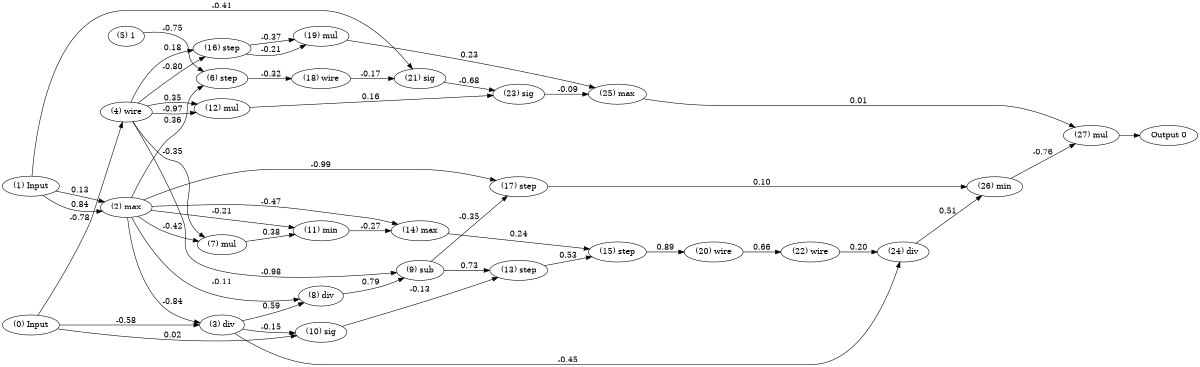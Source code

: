 digraph NeuralNetwork {
rankdir=LR;
size="8,6";
center = true;
node0 [label="(0) Input", color=black, labelfontcolor=black, fontcolor=black];
node1 [label="(1) Input", color=black, labelfontcolor=black, fontcolor=black];
node2 [label="(2) max", color=black, labelfontcolor=black, fontcolor=black];
node1 -> node2 [label="0.13", labelfontcolor=black, fontcolor=black, bold=true, color=black];
node1 -> node2 [label="0.84", labelfontcolor=black, fontcolor=black, bold=true, color=black];
node3 [label="(3) div", color=black, labelfontcolor=black, fontcolor=black];
node0 -> node3 [label="-0.58", labelfontcolor=black, fontcolor=black, bold=true, color=black];
node2 -> node3 [label="-0.84", labelfontcolor=black, fontcolor=black, bold=true, color=black];
node4 [label="(4) wire", color=black, labelfontcolor=black, fontcolor=black];
node0 -> node4 [label="-0.78", labelfontcolor=black, fontcolor=black, bold=true, color=black];
node5 [label="(5) 1", color=black, labelfontcolor=black, fontcolor=black];
node6 [label="(6) step", color=black, labelfontcolor=black, fontcolor=black];
node5 -> node6 [label="-0.75", labelfontcolor=black, fontcolor=black, bold=true, color=black];
node2 -> node6 [label="0.36", labelfontcolor=black, fontcolor=black, bold=true, color=black];
node7 [label="(7) mul", color=black, labelfontcolor=black, fontcolor=black];
node4 -> node7 [label="-0.35", labelfontcolor=black, fontcolor=black, bold=true, color=black];
node2 -> node7 [label="-0.42", labelfontcolor=black, fontcolor=black, bold=true, color=black];
node8 [label="(8) div", color=black, labelfontcolor=black, fontcolor=black];
node3 -> node8 [label="0.59", labelfontcolor=black, fontcolor=black, bold=true, color=black];
node2 -> node8 [label="-0.11", labelfontcolor=black, fontcolor=black, bold=true, color=black];
node9 [label="(9) sub", color=black, labelfontcolor=black, fontcolor=black];
node8 -> node9 [label="0.79", labelfontcolor=black, fontcolor=black, bold=true, color=black];
node4 -> node9 [label="-0.98", labelfontcolor=black, fontcolor=black, bold=true, color=black];
node10 [label="(10) sig", color=black, labelfontcolor=black, fontcolor=black];
node3 -> node10 [label="-0.15", labelfontcolor=black, fontcolor=black, bold=true, color=black];
node0 -> node10 [label="0.02", labelfontcolor=black, fontcolor=black, bold=true, color=black];
node11 [label="(11) min", color=black, labelfontcolor=black, fontcolor=black];
node2 -> node11 [label="-0.21", labelfontcolor=black, fontcolor=black, bold=true, color=black];
node7 -> node11 [label="0.38", labelfontcolor=black, fontcolor=black, bold=true, color=black];
node12 [label="(12) mul", color=black, labelfontcolor=black, fontcolor=black];
node4 -> node12 [label="0.35", labelfontcolor=black, fontcolor=black, bold=true, color=black];
node4 -> node12 [label="-0.97", labelfontcolor=black, fontcolor=black, bold=true, color=black];
node13 [label="(13) step", color=black, labelfontcolor=black, fontcolor=black];
node10 -> node13 [label="-0.13", labelfontcolor=black, fontcolor=black, bold=true, color=black];
node9 -> node13 [label="0.73", labelfontcolor=black, fontcolor=black, bold=true, color=black];
node14 [label="(14) max", color=black, labelfontcolor=black, fontcolor=black];
node11 -> node14 [label="-0.27", labelfontcolor=black, fontcolor=black, bold=true, color=black];
node2 -> node14 [label="-0.47", labelfontcolor=black, fontcolor=black, bold=true, color=black];
node15 [label="(15) step", color=black, labelfontcolor=black, fontcolor=black];
node14 -> node15 [label="0.24", labelfontcolor=black, fontcolor=black, bold=true, color=black];
node13 -> node15 [label="0.53", labelfontcolor=black, fontcolor=black, bold=true, color=black];
node16 [label="(16) step", color=black, labelfontcolor=black, fontcolor=black];
node4 -> node16 [label="-0.80", labelfontcolor=black, fontcolor=black, bold=true, color=black];
node4 -> node16 [label="0.18", labelfontcolor=black, fontcolor=black, bold=true, color=black];
node17 [label="(17) step", color=black, labelfontcolor=black, fontcolor=black];
node2 -> node17 [label="-0.99", labelfontcolor=black, fontcolor=black, bold=true, color=black];
node9 -> node17 [label="-0.35", labelfontcolor=black, fontcolor=black, bold=true, color=black];
node18 [label="(18) wire", color=black, labelfontcolor=black, fontcolor=black];
node6 -> node18 [label="-0.32", labelfontcolor=black, fontcolor=black, bold=true, color=black];
node19 [label="(19) mul", color=black, labelfontcolor=black, fontcolor=black];
node16 -> node19 [label="-0.37", labelfontcolor=black, fontcolor=black, bold=true, color=black];
node16 -> node19 [label="-0.21", labelfontcolor=black, fontcolor=black, bold=true, color=black];
node20 [label="(20) wire", color=black, labelfontcolor=black, fontcolor=black];
node15 -> node20 [label="0.89", labelfontcolor=black, fontcolor=black, bold=true, color=black];
node21 [label="(21) sig", color=black, labelfontcolor=black, fontcolor=black];
node1 -> node21 [label="-0.41", labelfontcolor=black, fontcolor=black, bold=true, color=black];
node18 -> node21 [label="-0.17", labelfontcolor=black, fontcolor=black, bold=true, color=black];
node22 [label="(22) wire", color=black, labelfontcolor=black, fontcolor=black];
node20 -> node22 [label="0.66", labelfontcolor=black, fontcolor=black, bold=true, color=black];
node23 [label="(23) sig", color=black, labelfontcolor=black, fontcolor=black];
node21 -> node23 [label="-0.68", labelfontcolor=black, fontcolor=black, bold=true, color=black];
node12 -> node23 [label="0.16", labelfontcolor=black, fontcolor=black, bold=true, color=black];
node24 [label="(24) div", color=black, labelfontcolor=black, fontcolor=black];
node22 -> node24 [label="0.20", labelfontcolor=black, fontcolor=black, bold=true, color=black];
node3 -> node24 [label="-0.45", labelfontcolor=black, fontcolor=black, bold=true, color=black];
node25 [label="(25) max", color=black, labelfontcolor=black, fontcolor=black];
node23 -> node25 [label="-0.09", labelfontcolor=black, fontcolor=black, bold=true, color=black];
node19 -> node25 [label="0.23", labelfontcolor=black, fontcolor=black, bold=true, color=black];
node26 [label="(26) min", color=black, labelfontcolor=black, fontcolor=black];
node17 -> node26 [label="0.10", labelfontcolor=black, fontcolor=black, bold=true, color=black];
node24 -> node26 [label="0.51", labelfontcolor=black, fontcolor=black, bold=true, color=black];
node27 [label="(27) mul", color=black, labelfontcolor=black, fontcolor=black];
node26 -> node27 [label="-0.76", labelfontcolor=black, fontcolor=black, bold=true, color=black];
node25 -> node27 [label="0.01", labelfontcolor=black, fontcolor=black, bold=true, color=black];
node28 [label="Output 0", color=black, labelfontcolor=black, fontcolor=black];
node27 -> node28 [labelfontcolor=black, fontcolor=black, bold=true, color=black];
{ rank = source; "node0"; "node1"; }
{ rank = max;"node28"; }
}